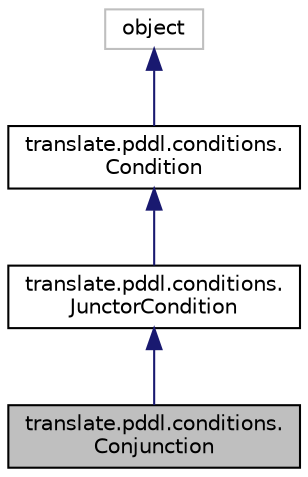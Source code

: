 digraph "translate.pddl.conditions.Conjunction"
{
  edge [fontname="Helvetica",fontsize="10",labelfontname="Helvetica",labelfontsize="10"];
  node [fontname="Helvetica",fontsize="10",shape=record];
  Node1 [label="translate.pddl.conditions.\lConjunction",height=0.2,width=0.4,color="black", fillcolor="grey75", style="filled", fontcolor="black"];
  Node2 -> Node1 [dir="back",color="midnightblue",fontsize="10",style="solid",fontname="Helvetica"];
  Node2 [label="translate.pddl.conditions.\lJunctorCondition",height=0.2,width=0.4,color="black", fillcolor="white", style="filled",URL="$classtranslate_1_1pddl_1_1conditions_1_1JunctorCondition.html"];
  Node3 -> Node2 [dir="back",color="midnightblue",fontsize="10",style="solid",fontname="Helvetica"];
  Node3 [label="translate.pddl.conditions.\lCondition",height=0.2,width=0.4,color="black", fillcolor="white", style="filled",URL="$classtranslate_1_1pddl_1_1conditions_1_1Condition.html"];
  Node4 -> Node3 [dir="back",color="midnightblue",fontsize="10",style="solid",fontname="Helvetica"];
  Node4 [label="object",height=0.2,width=0.4,color="grey75", fillcolor="white", style="filled"];
}
